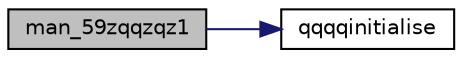 digraph "man_59zqqzqz1"
{
  edge [fontname="Helvetica",fontsize="10",labelfontname="Helvetica",labelfontsize="10"];
  node [fontname="Helvetica",fontsize="10",shape=record];
  rankdir="LR";
  Node742 [label="man_59zqqzqz1",height=0.2,width=0.4,color="black", fillcolor="grey75", style="filled", fontcolor="black"];
  Node742 -> Node743 [color="midnightblue",fontsize="10",style="solid",fontname="Helvetica"];
  Node743 [label="qqqqinitialise",height=0.2,width=0.4,color="black", fillcolor="white", style="filled",URL="$inszt__man_8c.html#ab860f96a01c75c73f8c0cafc5ac84896"];
}
